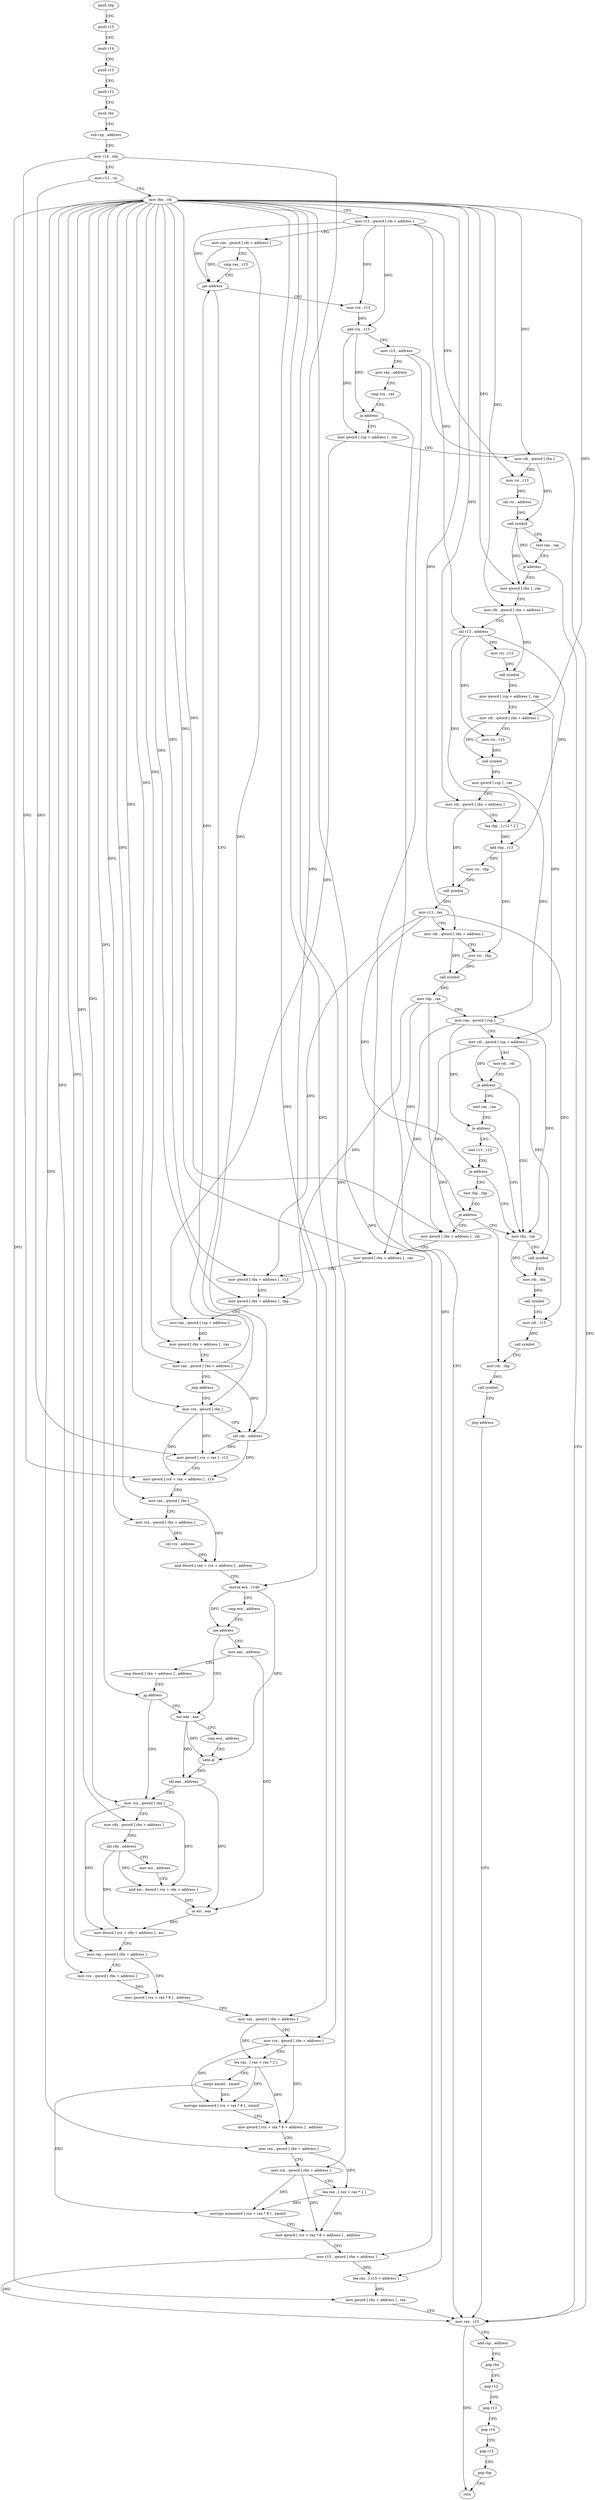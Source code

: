 digraph "func" {
"4355536" [label = "push rbp" ]
"4355537" [label = "push r15" ]
"4355539" [label = "push r14" ]
"4355541" [label = "push r13" ]
"4355543" [label = "push r12" ]
"4355545" [label = "push rbx" ]
"4355546" [label = "sub rsp , address" ]
"4355550" [label = "mov r14 , rdx" ]
"4355553" [label = "mov r12 , rsi" ]
"4355556" [label = "mov rbx , rdi" ]
"4355559" [label = "mov r13 , qword [ rdi + address ]" ]
"4355563" [label = "mov rax , qword [ rdi + address ]" ]
"4355567" [label = "cmp rax , r13" ]
"4355570" [label = "jae address" ]
"4355770" [label = "mov rcx , r13" ]
"4355576" [label = "mov rcx , qword [ rbx ]" ]
"4355773" [label = "add rcx , r13" ]
"4355776" [label = "mov r15 , address" ]
"4355783" [label = "mov rax , address" ]
"4355793" [label = "cmp rcx , rax" ]
"4355796" [label = "ja address" ]
"4355752" [label = "mov rax , r15" ]
"4355798" [label = "mov qword [ rsp + address ] , rcx" ]
"4355579" [label = "shl rax , address" ]
"4355583" [label = "mov qword [ rcx + rax ] , r12" ]
"4355587" [label = "mov qword [ rcx + rax + address ] , r14" ]
"4355592" [label = "mov rax , qword [ rbx ]" ]
"4355595" [label = "mov rcx , qword [ rbx + address ]" ]
"4355599" [label = "shl rcx , address" ]
"4355603" [label = "and dword [ rax + rcx + address ] , address" ]
"4355611" [label = "movzx ecx , r14b" ]
"4355615" [label = "cmp ecx , address" ]
"4355618" [label = "jne address" ]
"4355634" [label = "xor eax , eax" ]
"4355620" [label = "mov eax , address" ]
"4355755" [label = "add rsp , address" ]
"4355759" [label = "pop rbx" ]
"4355760" [label = "pop r12" ]
"4355762" [label = "pop r13" ]
"4355764" [label = "pop r14" ]
"4355766" [label = "pop r15" ]
"4355768" [label = "pop rbp" ]
"4355769" [label = "retn" ]
"4355803" [label = "mov rdi , qword [ rbx ]" ]
"4355806" [label = "mov rsi , r13" ]
"4355809" [label = "shl rsi , address" ]
"4355813" [label = "call symbol" ]
"4355818" [label = "test rax , rax" ]
"4355821" [label = "je address" ]
"4355823" [label = "mov qword [ rbx ] , rax" ]
"4355636" [label = "cmp ecx , address" ]
"4355639" [label = "sete al" ]
"4355642" [label = "shl eax , address" ]
"4355645" [label = "mov rcx , qword [ rbx ]" ]
"4355625" [label = "cmp dword [ rbx + address ] , address" ]
"4355632" [label = "jg address" ]
"4355826" [label = "mov rdi , qword [ rbx + address ]" ]
"4355830" [label = "shl r13 , address" ]
"4355834" [label = "mov rsi , r13" ]
"4355837" [label = "call symbol" ]
"4355842" [label = "mov qword [ rsp + address ] , rax" ]
"4355847" [label = "mov rdi , qword [ rbx + address ]" ]
"4355851" [label = "mov rsi , r13" ]
"4355854" [label = "call symbol" ]
"4355859" [label = "mov qword [ rsp ] , rax" ]
"4355863" [label = "mov rdi , qword [ rbx + address ]" ]
"4355867" [label = "lea rbp , [ r13 * 2 ]" ]
"4355875" [label = "add rbp , r13" ]
"4355878" [label = "mov rsi , rbp" ]
"4355881" [label = "call symbol" ]
"4355886" [label = "mov r13 , rax" ]
"4355889" [label = "mov rdi , qword [ rbx + address ]" ]
"4355893" [label = "mov rsi , rbp" ]
"4355896" [label = "call symbol" ]
"4355901" [label = "mov rbp , rax" ]
"4355904" [label = "mov rax , qword [ rsp ]" ]
"4355908" [label = "mov rdi , qword [ rsp + address ]" ]
"4355913" [label = "test rdi , rdi" ]
"4355916" [label = "je address" ]
"4355967" [label = "mov rbx , rax" ]
"4355918" [label = "test rax , rax" ]
"4355648" [label = "mov rdx , qword [ rbx + address ]" ]
"4355652" [label = "shl rdx , address" ]
"4355656" [label = "mov esi , address" ]
"4355661" [label = "and esi , dword [ rcx + rdx + address ]" ]
"4355665" [label = "or esi , eax" ]
"4355667" [label = "mov dword [ rcx + rdx + address ] , esi" ]
"4355671" [label = "mov rax , qword [ rbx + address ]" ]
"4355675" [label = "mov rcx , qword [ rbx + address ]" ]
"4355679" [label = "mov qword [ rcx + rax * 8 ] , address" ]
"4355687" [label = "mov rax , qword [ rbx + address ]" ]
"4355691" [label = "mov rcx , qword [ rbx + address ]" ]
"4355695" [label = "lea rax , [ rax + rax * 2 ]" ]
"4355699" [label = "xorps xmm0 , xmm0" ]
"4355702" [label = "movups xmmword [ rcx + rax * 8 ] , xmm0" ]
"4355706" [label = "mov qword [ rcx + rax * 8 + address ] , address" ]
"4355715" [label = "mov rax , qword [ rbx + address ]" ]
"4355719" [label = "mov rcx , qword [ rbx + address ]" ]
"4355723" [label = "lea rax , [ rax + rax * 2 ]" ]
"4355727" [label = "movups xmmword [ rcx + rax * 8 ] , xmm0" ]
"4355731" [label = "mov qword [ rcx + rax * 8 + address ] , address" ]
"4355740" [label = "mov r15 , qword [ rbx + address ]" ]
"4355744" [label = "lea rax , [ r15 + address ]" ]
"4355748" [label = "mov qword [ rbx + address ] , rax" ]
"4355970" [label = "call symbol" ]
"4355975" [label = "mov rdi , rbx" ]
"4355978" [label = "call symbol" ]
"4355983" [label = "mov rdi , r13" ]
"4355986" [label = "call symbol" ]
"4355991" [label = "mov rdi , rbp" ]
"4355994" [label = "call symbol" ]
"4355999" [label = "jmp address" ]
"4355921" [label = "je address" ]
"4355923" [label = "test r13 , r13" ]
"4355926" [label = "je address" ]
"4355928" [label = "test rbp , rbp" ]
"4355931" [label = "je address" ]
"4355933" [label = "mov qword [ rbx + address ] , rdi" ]
"4355937" [label = "mov qword [ rbx + address ] , rax" ]
"4355941" [label = "mov qword [ rbx + address ] , r13" ]
"4355945" [label = "mov qword [ rbx + address ] , rbp" ]
"4355949" [label = "mov rax , qword [ rsp + address ]" ]
"4355954" [label = "mov qword [ rbx + address ] , rax" ]
"4355958" [label = "mov rax , qword [ rbx + address ]" ]
"4355962" [label = "jmp address" ]
"4355536" -> "4355537" [ label = "CFG" ]
"4355537" -> "4355539" [ label = "CFG" ]
"4355539" -> "4355541" [ label = "CFG" ]
"4355541" -> "4355543" [ label = "CFG" ]
"4355543" -> "4355545" [ label = "CFG" ]
"4355545" -> "4355546" [ label = "CFG" ]
"4355546" -> "4355550" [ label = "CFG" ]
"4355550" -> "4355553" [ label = "CFG" ]
"4355550" -> "4355587" [ label = "DFG" ]
"4355550" -> "4355611" [ label = "DFG" ]
"4355553" -> "4355556" [ label = "CFG" ]
"4355553" -> "4355583" [ label = "DFG" ]
"4355556" -> "4355559" [ label = "CFG" ]
"4355556" -> "4355576" [ label = "DFG" ]
"4355556" -> "4355592" [ label = "DFG" ]
"4355556" -> "4355595" [ label = "DFG" ]
"4355556" -> "4355803" [ label = "DFG" ]
"4355556" -> "4355632" [ label = "DFG" ]
"4355556" -> "4355823" [ label = "DFG" ]
"4355556" -> "4355826" [ label = "DFG" ]
"4355556" -> "4355847" [ label = "DFG" ]
"4355556" -> "4355863" [ label = "DFG" ]
"4355556" -> "4355889" [ label = "DFG" ]
"4355556" -> "4355645" [ label = "DFG" ]
"4355556" -> "4355648" [ label = "DFG" ]
"4355556" -> "4355671" [ label = "DFG" ]
"4355556" -> "4355675" [ label = "DFG" ]
"4355556" -> "4355687" [ label = "DFG" ]
"4355556" -> "4355691" [ label = "DFG" ]
"4355556" -> "4355715" [ label = "DFG" ]
"4355556" -> "4355719" [ label = "DFG" ]
"4355556" -> "4355740" [ label = "DFG" ]
"4355556" -> "4355748" [ label = "DFG" ]
"4355556" -> "4355933" [ label = "DFG" ]
"4355556" -> "4355937" [ label = "DFG" ]
"4355556" -> "4355941" [ label = "DFG" ]
"4355556" -> "4355945" [ label = "DFG" ]
"4355556" -> "4355954" [ label = "DFG" ]
"4355556" -> "4355958" [ label = "DFG" ]
"4355559" -> "4355563" [ label = "CFG" ]
"4355559" -> "4355570" [ label = "DFG" ]
"4355559" -> "4355770" [ label = "DFG" ]
"4355559" -> "4355773" [ label = "DFG" ]
"4355559" -> "4355806" [ label = "DFG" ]
"4355559" -> "4355830" [ label = "DFG" ]
"4355563" -> "4355567" [ label = "CFG" ]
"4355563" -> "4355570" [ label = "DFG" ]
"4355563" -> "4355579" [ label = "DFG" ]
"4355567" -> "4355570" [ label = "CFG" ]
"4355570" -> "4355770" [ label = "CFG" ]
"4355570" -> "4355576" [ label = "CFG" ]
"4355770" -> "4355773" [ label = "DFG" ]
"4355576" -> "4355579" [ label = "CFG" ]
"4355576" -> "4355583" [ label = "DFG" ]
"4355576" -> "4355587" [ label = "DFG" ]
"4355773" -> "4355776" [ label = "CFG" ]
"4355773" -> "4355796" [ label = "DFG" ]
"4355773" -> "4355798" [ label = "DFG" ]
"4355776" -> "4355783" [ label = "CFG" ]
"4355776" -> "4355752" [ label = "DFG" ]
"4355776" -> "4355744" [ label = "DFG" ]
"4355783" -> "4355793" [ label = "CFG" ]
"4355793" -> "4355796" [ label = "CFG" ]
"4355796" -> "4355752" [ label = "CFG" ]
"4355796" -> "4355798" [ label = "CFG" ]
"4355752" -> "4355755" [ label = "CFG" ]
"4355752" -> "4355769" [ label = "DFG" ]
"4355798" -> "4355803" [ label = "CFG" ]
"4355798" -> "4355949" [ label = "DFG" ]
"4355579" -> "4355583" [ label = "DFG" ]
"4355579" -> "4355587" [ label = "DFG" ]
"4355583" -> "4355587" [ label = "CFG" ]
"4355587" -> "4355592" [ label = "CFG" ]
"4355592" -> "4355595" [ label = "CFG" ]
"4355592" -> "4355603" [ label = "DFG" ]
"4355595" -> "4355599" [ label = "DFG" ]
"4355599" -> "4355603" [ label = "DFG" ]
"4355603" -> "4355611" [ label = "CFG" ]
"4355611" -> "4355615" [ label = "CFG" ]
"4355611" -> "4355618" [ label = "DFG" ]
"4355611" -> "4355639" [ label = "DFG" ]
"4355615" -> "4355618" [ label = "CFG" ]
"4355618" -> "4355634" [ label = "CFG" ]
"4355618" -> "4355620" [ label = "CFG" ]
"4355634" -> "4355636" [ label = "CFG" ]
"4355634" -> "4355639" [ label = "DFG" ]
"4355634" -> "4355642" [ label = "DFG" ]
"4355620" -> "4355625" [ label = "CFG" ]
"4355620" -> "4355665" [ label = "DFG" ]
"4355755" -> "4355759" [ label = "CFG" ]
"4355759" -> "4355760" [ label = "CFG" ]
"4355760" -> "4355762" [ label = "CFG" ]
"4355762" -> "4355764" [ label = "CFG" ]
"4355764" -> "4355766" [ label = "CFG" ]
"4355766" -> "4355768" [ label = "CFG" ]
"4355768" -> "4355769" [ label = "CFG" ]
"4355803" -> "4355806" [ label = "CFG" ]
"4355803" -> "4355813" [ label = "DFG" ]
"4355806" -> "4355809" [ label = "DFG" ]
"4355809" -> "4355813" [ label = "DFG" ]
"4355813" -> "4355818" [ label = "CFG" ]
"4355813" -> "4355821" [ label = "DFG" ]
"4355813" -> "4355823" [ label = "DFG" ]
"4355818" -> "4355821" [ label = "CFG" ]
"4355821" -> "4355752" [ label = "CFG" ]
"4355821" -> "4355823" [ label = "CFG" ]
"4355823" -> "4355826" [ label = "CFG" ]
"4355636" -> "4355639" [ label = "CFG" ]
"4355639" -> "4355642" [ label = "DFG" ]
"4355642" -> "4355645" [ label = "CFG" ]
"4355642" -> "4355665" [ label = "DFG" ]
"4355645" -> "4355648" [ label = "CFG" ]
"4355645" -> "4355661" [ label = "DFG" ]
"4355645" -> "4355667" [ label = "DFG" ]
"4355625" -> "4355632" [ label = "CFG" ]
"4355632" -> "4355645" [ label = "CFG" ]
"4355632" -> "4355634" [ label = "CFG" ]
"4355826" -> "4355830" [ label = "CFG" ]
"4355826" -> "4355837" [ label = "DFG" ]
"4355830" -> "4355834" [ label = "DFG" ]
"4355830" -> "4355851" [ label = "DFG" ]
"4355830" -> "4355867" [ label = "DFG" ]
"4355830" -> "4355875" [ label = "DFG" ]
"4355834" -> "4355837" [ label = "DFG" ]
"4355837" -> "4355842" [ label = "DFG" ]
"4355842" -> "4355847" [ label = "CFG" ]
"4355842" -> "4355908" [ label = "DFG" ]
"4355847" -> "4355851" [ label = "CFG" ]
"4355847" -> "4355854" [ label = "DFG" ]
"4355851" -> "4355854" [ label = "DFG" ]
"4355854" -> "4355859" [ label = "DFG" ]
"4355859" -> "4355863" [ label = "CFG" ]
"4355859" -> "4355904" [ label = "DFG" ]
"4355863" -> "4355867" [ label = "CFG" ]
"4355863" -> "4355881" [ label = "DFG" ]
"4355867" -> "4355875" [ label = "DFG" ]
"4355875" -> "4355878" [ label = "DFG" ]
"4355875" -> "4355893" [ label = "DFG" ]
"4355878" -> "4355881" [ label = "DFG" ]
"4355881" -> "4355886" [ label = "DFG" ]
"4355886" -> "4355889" [ label = "CFG" ]
"4355886" -> "4355983" [ label = "DFG" ]
"4355886" -> "4355926" [ label = "DFG" ]
"4355886" -> "4355941" [ label = "DFG" ]
"4355889" -> "4355893" [ label = "CFG" ]
"4355889" -> "4355896" [ label = "DFG" ]
"4355893" -> "4355896" [ label = "DFG" ]
"4355896" -> "4355901" [ label = "DFG" ]
"4355901" -> "4355904" [ label = "CFG" ]
"4355901" -> "4355991" [ label = "DFG" ]
"4355901" -> "4355931" [ label = "DFG" ]
"4355901" -> "4355945" [ label = "DFG" ]
"4355904" -> "4355908" [ label = "CFG" ]
"4355904" -> "4355967" [ label = "DFG" ]
"4355904" -> "4355921" [ label = "DFG" ]
"4355904" -> "4355937" [ label = "DFG" ]
"4355908" -> "4355913" [ label = "CFG" ]
"4355908" -> "4355916" [ label = "DFG" ]
"4355908" -> "4355970" [ label = "DFG" ]
"4355908" -> "4355933" [ label = "DFG" ]
"4355913" -> "4355916" [ label = "CFG" ]
"4355916" -> "4355967" [ label = "CFG" ]
"4355916" -> "4355918" [ label = "CFG" ]
"4355967" -> "4355970" [ label = "CFG" ]
"4355967" -> "4355975" [ label = "DFG" ]
"4355918" -> "4355921" [ label = "CFG" ]
"4355648" -> "4355652" [ label = "DFG" ]
"4355652" -> "4355656" [ label = "CFG" ]
"4355652" -> "4355661" [ label = "DFG" ]
"4355652" -> "4355667" [ label = "DFG" ]
"4355656" -> "4355661" [ label = "CFG" ]
"4355661" -> "4355665" [ label = "DFG" ]
"4355665" -> "4355667" [ label = "DFG" ]
"4355667" -> "4355671" [ label = "CFG" ]
"4355671" -> "4355675" [ label = "CFG" ]
"4355671" -> "4355679" [ label = "DFG" ]
"4355675" -> "4355679" [ label = "DFG" ]
"4355679" -> "4355687" [ label = "CFG" ]
"4355687" -> "4355691" [ label = "CFG" ]
"4355687" -> "4355695" [ label = "DFG" ]
"4355691" -> "4355695" [ label = "CFG" ]
"4355691" -> "4355702" [ label = "DFG" ]
"4355691" -> "4355706" [ label = "DFG" ]
"4355695" -> "4355699" [ label = "CFG" ]
"4355695" -> "4355702" [ label = "DFG" ]
"4355695" -> "4355706" [ label = "DFG" ]
"4355699" -> "4355702" [ label = "DFG" ]
"4355699" -> "4355727" [ label = "DFG" ]
"4355702" -> "4355706" [ label = "CFG" ]
"4355706" -> "4355715" [ label = "CFG" ]
"4355715" -> "4355719" [ label = "CFG" ]
"4355715" -> "4355723" [ label = "DFG" ]
"4355719" -> "4355723" [ label = "CFG" ]
"4355719" -> "4355727" [ label = "DFG" ]
"4355719" -> "4355731" [ label = "DFG" ]
"4355723" -> "4355727" [ label = "DFG" ]
"4355723" -> "4355731" [ label = "DFG" ]
"4355727" -> "4355731" [ label = "CFG" ]
"4355731" -> "4355740" [ label = "CFG" ]
"4355740" -> "4355744" [ label = "DFG" ]
"4355740" -> "4355752" [ label = "DFG" ]
"4355744" -> "4355748" [ label = "DFG" ]
"4355748" -> "4355752" [ label = "CFG" ]
"4355970" -> "4355975" [ label = "CFG" ]
"4355975" -> "4355978" [ label = "DFG" ]
"4355978" -> "4355983" [ label = "CFG" ]
"4355983" -> "4355986" [ label = "DFG" ]
"4355986" -> "4355991" [ label = "CFG" ]
"4355991" -> "4355994" [ label = "DFG" ]
"4355994" -> "4355999" [ label = "CFG" ]
"4355999" -> "4355752" [ label = "CFG" ]
"4355921" -> "4355967" [ label = "CFG" ]
"4355921" -> "4355923" [ label = "CFG" ]
"4355923" -> "4355926" [ label = "CFG" ]
"4355926" -> "4355967" [ label = "CFG" ]
"4355926" -> "4355928" [ label = "CFG" ]
"4355928" -> "4355931" [ label = "CFG" ]
"4355931" -> "4355967" [ label = "CFG" ]
"4355931" -> "4355933" [ label = "CFG" ]
"4355933" -> "4355937" [ label = "CFG" ]
"4355937" -> "4355941" [ label = "CFG" ]
"4355941" -> "4355945" [ label = "CFG" ]
"4355945" -> "4355949" [ label = "CFG" ]
"4355949" -> "4355954" [ label = "DFG" ]
"4355954" -> "4355958" [ label = "CFG" ]
"4355958" -> "4355962" [ label = "CFG" ]
"4355958" -> "4355579" [ label = "DFG" ]
"4355958" -> "4355570" [ label = "DFG" ]
"4355962" -> "4355576" [ label = "CFG" ]
}

